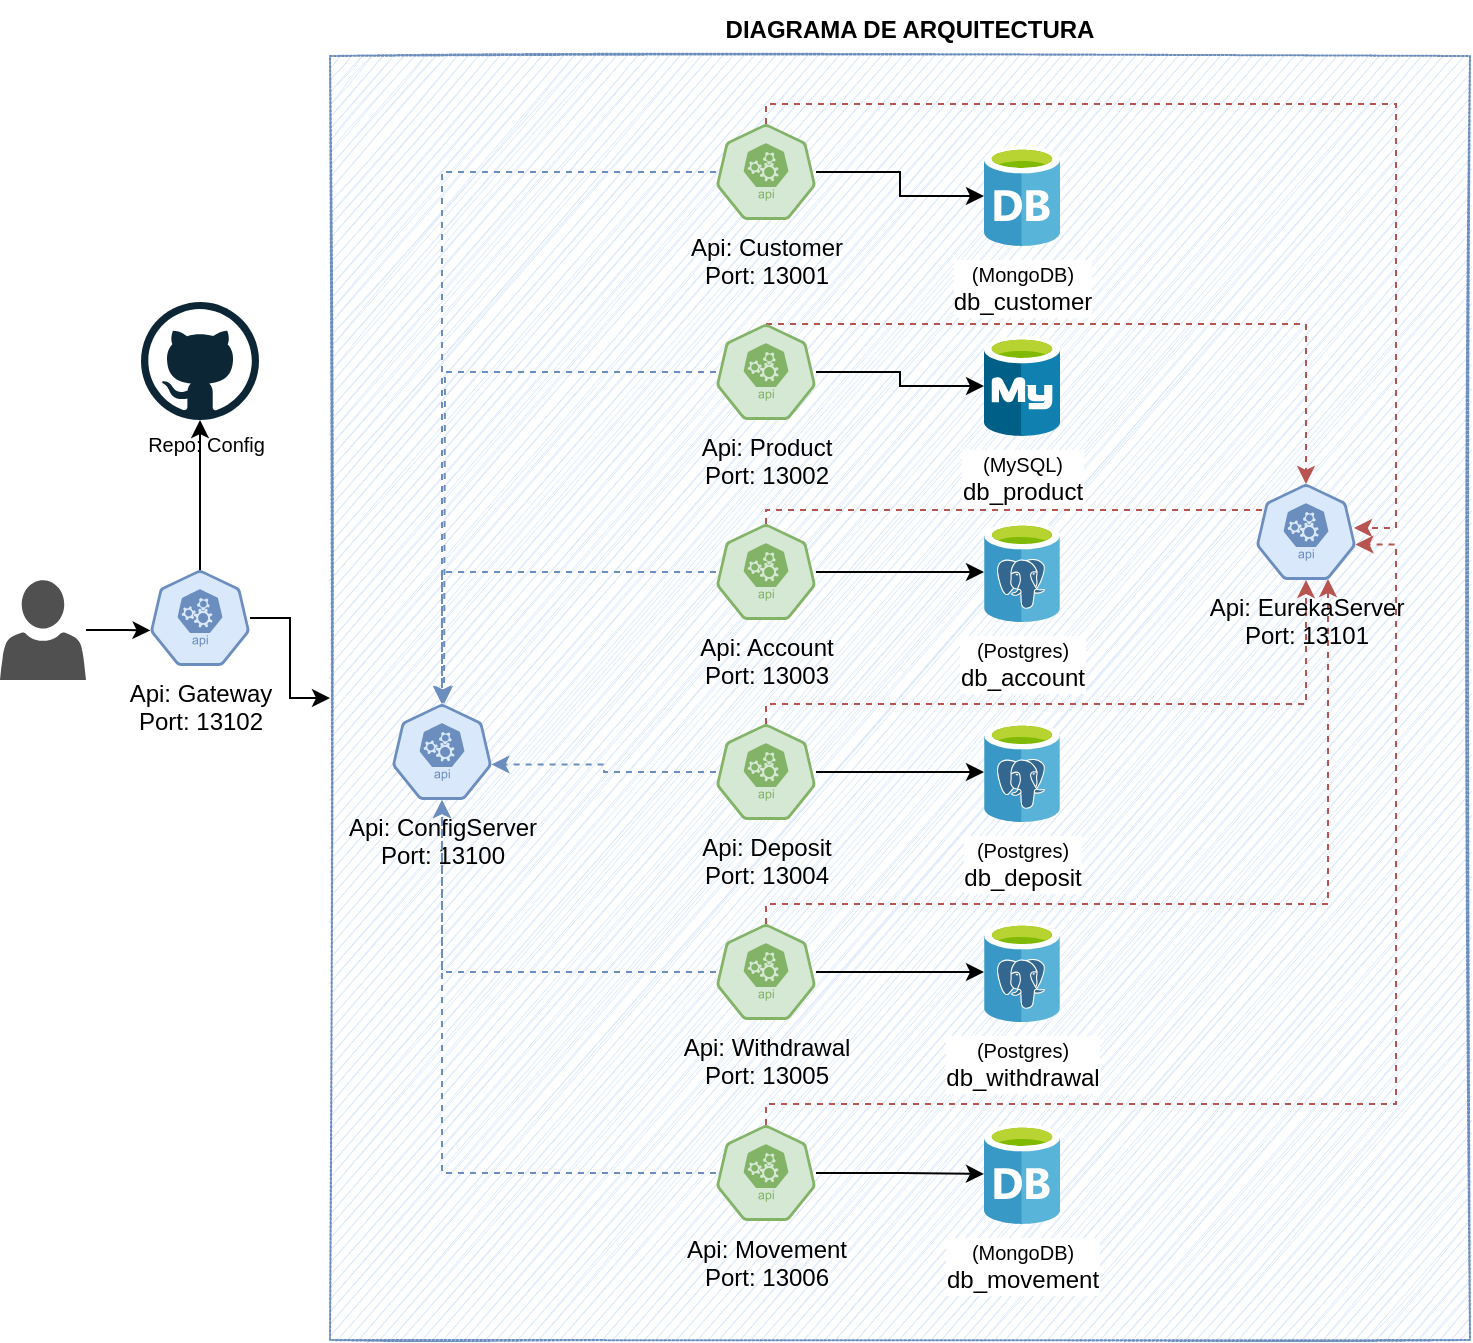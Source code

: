 <mxfile version="20.6.2" type="device"><diagram id="FilgjRU5pokQMf_fvOiR" name="Architecture"><mxGraphModel dx="1102" dy="606" grid="1" gridSize="10" guides="1" tooltips="1" connect="1" arrows="1" fold="1" page="1" pageScale="1" pageWidth="827" pageHeight="1169" math="0" shadow="0"><root><mxCell id="0"/><mxCell id="1" parent="0"/><mxCell id="YTl2XeABEZQBcNz_Bqq2-43" value="" style="rounded=0;whiteSpace=wrap;html=1;fillStyle=auto;gradientDirection=north;sketch=1;glass=0;shadow=0;fillColor=#dae8fc;strokeColor=#6c8ebf;dashed=1;dashPattern=1 1;" vertex="1" parent="1"><mxGeometry x="190" y="38" width="570" height="642" as="geometry"/></mxCell><mxCell id="YTl2XeABEZQBcNz_Bqq2-3" style="edgeStyle=orthogonalEdgeStyle;rounded=0;orthogonalLoop=1;jettySize=auto;html=1;entryX=0.005;entryY=0.63;entryDx=0;entryDy=0;entryPerimeter=0;" edge="1" parent="1" source="YTl2XeABEZQBcNz_Bqq2-1" target="YTl2XeABEZQBcNz_Bqq2-2"><mxGeometry relative="1" as="geometry"/></mxCell><mxCell id="YTl2XeABEZQBcNz_Bqq2-1" value="" style="sketch=0;pointerEvents=1;shadow=0;dashed=0;html=1;strokeColor=none;labelPosition=center;verticalLabelPosition=bottom;verticalAlign=top;align=center;fillColor=#505050;shape=mxgraph.mscae.intune.account_portal" vertex="1" parent="1"><mxGeometry x="25" y="300" width="43" height="50" as="geometry"/></mxCell><mxCell id="YTl2XeABEZQBcNz_Bqq2-44" style="edgeStyle=orthogonalEdgeStyle;rounded=0;orthogonalLoop=1;jettySize=auto;html=1;" edge="1" parent="1" source="YTl2XeABEZQBcNz_Bqq2-2" target="YTl2XeABEZQBcNz_Bqq2-43"><mxGeometry relative="1" as="geometry"/></mxCell><mxCell id="YTl2XeABEZQBcNz_Bqq2-51" style="edgeStyle=orthogonalEdgeStyle;rounded=0;orthogonalLoop=1;jettySize=auto;html=1;fontSize=10;" edge="1" parent="1" source="YTl2XeABEZQBcNz_Bqq2-2" target="YTl2XeABEZQBcNz_Bqq2-50"><mxGeometry relative="1" as="geometry"/></mxCell><mxCell id="YTl2XeABEZQBcNz_Bqq2-2" value="Api: Gateway&lt;br&gt;Port: 13102" style="sketch=0;html=1;dashed=0;whitespace=wrap;fillColor=#dae8fc;strokeColor=#6c8ebf;points=[[0.005,0.63,0],[0.1,0.2,0],[0.9,0.2,0],[0.5,0,0],[0.995,0.63,0],[0.72,0.99,0],[0.5,1,0],[0.28,0.99,0]];verticalLabelPosition=bottom;align=center;verticalAlign=top;shape=mxgraph.kubernetes.icon;prIcon=api" vertex="1" parent="1"><mxGeometry x="100" y="295" width="50" height="48" as="geometry"/></mxCell><mxCell id="YTl2XeABEZQBcNz_Bqq2-4" value="Api: ConfigServer&lt;br&gt;Port: 13100" style="sketch=0;html=1;dashed=0;whitespace=wrap;fillColor=#dae8fc;strokeColor=#6c8ebf;points=[[0.005,0.63,0],[0.1,0.2,0],[0.9,0.2,0],[0.5,0,0],[0.995,0.63,0],[0.72,0.99,0],[0.5,1,0],[0.28,0.99,0]];verticalLabelPosition=bottom;align=center;verticalAlign=top;shape=mxgraph.kubernetes.icon;prIcon=api" vertex="1" parent="1"><mxGeometry x="221" y="362" width="50" height="48" as="geometry"/></mxCell><mxCell id="YTl2XeABEZQBcNz_Bqq2-21" style="edgeStyle=orthogonalEdgeStyle;rounded=0;orthogonalLoop=1;jettySize=auto;html=1;" edge="1" parent="1" source="YTl2XeABEZQBcNz_Bqq2-6" target="YTl2XeABEZQBcNz_Bqq2-16"><mxGeometry relative="1" as="geometry"/></mxCell><mxCell id="YTl2XeABEZQBcNz_Bqq2-27" style="edgeStyle=orthogonalEdgeStyle;rounded=0;orthogonalLoop=1;jettySize=auto;html=1;entryX=0.34;entryY=0.271;entryDx=0;entryDy=0;entryPerimeter=0;exitX=0.5;exitY=0;exitDx=0;exitDy=0;exitPerimeter=0;fillColor=#f8cecc;strokeColor=#b85450;dashed=1;" edge="1" parent="1" source="YTl2XeABEZQBcNz_Bqq2-6" target="YTl2XeABEZQBcNz_Bqq2-12"><mxGeometry relative="1" as="geometry"><Array as="points"><mxPoint x="408" y="265"/></Array></mxGeometry></mxCell><mxCell id="YTl2XeABEZQBcNz_Bqq2-34" style="edgeStyle=orthogonalEdgeStyle;rounded=0;orthogonalLoop=1;jettySize=auto;html=1;entryX=0.5;entryY=0;entryDx=0;entryDy=0;entryPerimeter=0;dashed=1;fillColor=#dae8fc;strokeColor=#6c8ebf;" edge="1" parent="1" source="YTl2XeABEZQBcNz_Bqq2-6" target="YTl2XeABEZQBcNz_Bqq2-4"><mxGeometry relative="1" as="geometry"/></mxCell><mxCell id="YTl2XeABEZQBcNz_Bqq2-6" value="Api: Account&lt;br&gt;Port: 13003" style="sketch=0;html=1;dashed=0;whitespace=wrap;fillColor=#d5e8d4;strokeColor=#82b366;points=[[0.005,0.63,0],[0.1,0.2,0],[0.9,0.2,0],[0.5,0,0],[0.995,0.63,0],[0.72,0.99,0],[0.5,1,0],[0.28,0.99,0]];verticalLabelPosition=bottom;align=center;verticalAlign=top;shape=mxgraph.kubernetes.icon;prIcon=api" vertex="1" parent="1"><mxGeometry x="383" y="272" width="50" height="48" as="geometry"/></mxCell><mxCell id="YTl2XeABEZQBcNz_Bqq2-20" style="edgeStyle=orthogonalEdgeStyle;rounded=0;orthogonalLoop=1;jettySize=auto;html=1;" edge="1" parent="1" source="YTl2XeABEZQBcNz_Bqq2-7" target="YTl2XeABEZQBcNz_Bqq2-15"><mxGeometry relative="1" as="geometry"/></mxCell><mxCell id="YTl2XeABEZQBcNz_Bqq2-26" style="edgeStyle=orthogonalEdgeStyle;rounded=0;orthogonalLoop=1;jettySize=auto;html=1;entryX=0.5;entryY=0;entryDx=0;entryDy=0;entryPerimeter=0;exitX=0.5;exitY=0;exitDx=0;exitDy=0;exitPerimeter=0;fillColor=#f8cecc;strokeColor=#b85450;dashed=1;" edge="1" parent="1" source="YTl2XeABEZQBcNz_Bqq2-7" target="YTl2XeABEZQBcNz_Bqq2-12"><mxGeometry relative="1" as="geometry"><Array as="points"><mxPoint x="678" y="172"/></Array></mxGeometry></mxCell><mxCell id="YTl2XeABEZQBcNz_Bqq2-35" style="edgeStyle=orthogonalEdgeStyle;rounded=0;orthogonalLoop=1;jettySize=auto;html=1;dashed=1;fillColor=#dae8fc;strokeColor=#6c8ebf;" edge="1" parent="1" source="YTl2XeABEZQBcNz_Bqq2-7"><mxGeometry relative="1" as="geometry"><mxPoint x="247" y="362" as="targetPoint"/></mxGeometry></mxCell><mxCell id="YTl2XeABEZQBcNz_Bqq2-7" value="Api: Product&lt;br&gt;Port: 13002" style="sketch=0;html=1;dashed=0;whitespace=wrap;fillColor=#d5e8d4;strokeColor=#82b366;points=[[0.005,0.63,0],[0.1,0.2,0],[0.9,0.2,0],[0.5,0,0],[0.995,0.63,0],[0.72,0.99,0],[0.5,1,0],[0.28,0.99,0]];verticalLabelPosition=bottom;align=center;verticalAlign=top;shape=mxgraph.kubernetes.icon;prIcon=api" vertex="1" parent="1"><mxGeometry x="383" y="172" width="50" height="48" as="geometry"/></mxCell><mxCell id="YTl2XeABEZQBcNz_Bqq2-19" style="edgeStyle=orthogonalEdgeStyle;rounded=0;orthogonalLoop=1;jettySize=auto;html=1;" edge="1" parent="1" source="YTl2XeABEZQBcNz_Bqq2-8" target="YTl2XeABEZQBcNz_Bqq2-13"><mxGeometry relative="1" as="geometry"/></mxCell><mxCell id="YTl2XeABEZQBcNz_Bqq2-25" style="edgeStyle=orthogonalEdgeStyle;rounded=0;orthogonalLoop=1;jettySize=auto;html=1;entryX=0.98;entryY=0.458;entryDx=0;entryDy=0;entryPerimeter=0;exitX=0.5;exitY=0;exitDx=0;exitDy=0;exitPerimeter=0;fillColor=#f8cecc;strokeColor=#b85450;dashed=1;" edge="1" parent="1" source="YTl2XeABEZQBcNz_Bqq2-8" target="YTl2XeABEZQBcNz_Bqq2-12"><mxGeometry relative="1" as="geometry"><Array as="points"><mxPoint x="408" y="62"/><mxPoint x="723" y="62"/><mxPoint x="723" y="274"/></Array></mxGeometry></mxCell><mxCell id="YTl2XeABEZQBcNz_Bqq2-42" style="edgeStyle=orthogonalEdgeStyle;rounded=0;orthogonalLoop=1;jettySize=auto;html=1;entryX=0.5;entryY=0;entryDx=0;entryDy=0;entryPerimeter=0;dashed=1;fillColor=#dae8fc;strokeColor=#6c8ebf;" edge="1" parent="1" source="YTl2XeABEZQBcNz_Bqq2-8" target="YTl2XeABEZQBcNz_Bqq2-4"><mxGeometry relative="1" as="geometry"/></mxCell><mxCell id="YTl2XeABEZQBcNz_Bqq2-8" value="Api: Customer&lt;br&gt;Port: 13001" style="sketch=0;html=1;dashed=0;whitespace=wrap;fillColor=#d5e8d4;strokeColor=#82b366;points=[[0.005,0.63,0],[0.1,0.2,0],[0.9,0.2,0],[0.5,0,0],[0.995,0.63,0],[0.72,0.99,0],[0.5,1,0],[0.28,0.99,0]];verticalLabelPosition=bottom;align=center;verticalAlign=top;shape=mxgraph.kubernetes.icon;prIcon=api" vertex="1" parent="1"><mxGeometry x="383" y="72" width="50" height="48" as="geometry"/></mxCell><mxCell id="YTl2XeABEZQBcNz_Bqq2-22" style="edgeStyle=orthogonalEdgeStyle;rounded=0;orthogonalLoop=1;jettySize=auto;html=1;" edge="1" parent="1" source="YTl2XeABEZQBcNz_Bqq2-9" target="YTl2XeABEZQBcNz_Bqq2-17"><mxGeometry relative="1" as="geometry"/></mxCell><mxCell id="YTl2XeABEZQBcNz_Bqq2-28" style="edgeStyle=orthogonalEdgeStyle;rounded=0;orthogonalLoop=1;jettySize=auto;html=1;fillColor=#f8cecc;strokeColor=#b85450;dashed=1;" edge="1" parent="1" source="YTl2XeABEZQBcNz_Bqq2-9" target="YTl2XeABEZQBcNz_Bqq2-12"><mxGeometry relative="1" as="geometry"><Array as="points"><mxPoint x="408" y="362"/><mxPoint x="678" y="362"/></Array></mxGeometry></mxCell><mxCell id="YTl2XeABEZQBcNz_Bqq2-33" style="edgeStyle=orthogonalEdgeStyle;rounded=0;orthogonalLoop=1;jettySize=auto;html=1;entryX=0.995;entryY=0.63;entryDx=0;entryDy=0;entryPerimeter=0;dashed=1;fillColor=#dae8fc;strokeColor=#6c8ebf;" edge="1" parent="1" source="YTl2XeABEZQBcNz_Bqq2-9" target="YTl2XeABEZQBcNz_Bqq2-4"><mxGeometry relative="1" as="geometry"/></mxCell><mxCell id="YTl2XeABEZQBcNz_Bqq2-9" value="Api: Deposit&lt;br&gt;Port: 13004" style="sketch=0;html=1;dashed=0;whitespace=wrap;fillColor=#d5e8d4;strokeColor=#82b366;points=[[0.005,0.63,0],[0.1,0.2,0],[0.9,0.2,0],[0.5,0,0],[0.995,0.63,0],[0.72,0.99,0],[0.5,1,0],[0.28,0.99,0]];verticalLabelPosition=bottom;align=center;verticalAlign=top;shape=mxgraph.kubernetes.icon;prIcon=api" vertex="1" parent="1"><mxGeometry x="383" y="372" width="50" height="48" as="geometry"/></mxCell><mxCell id="YTl2XeABEZQBcNz_Bqq2-23" style="edgeStyle=orthogonalEdgeStyle;rounded=0;orthogonalLoop=1;jettySize=auto;html=1;" edge="1" parent="1" source="YTl2XeABEZQBcNz_Bqq2-10" target="YTl2XeABEZQBcNz_Bqq2-18"><mxGeometry relative="1" as="geometry"/></mxCell><mxCell id="YTl2XeABEZQBcNz_Bqq2-29" style="edgeStyle=orthogonalEdgeStyle;rounded=0;orthogonalLoop=1;jettySize=auto;html=1;entryX=0.72;entryY=0.99;entryDx=0;entryDy=0;entryPerimeter=0;fillColor=#f8cecc;strokeColor=#b85450;dashed=1;" edge="1" parent="1" source="YTl2XeABEZQBcNz_Bqq2-10" target="YTl2XeABEZQBcNz_Bqq2-12"><mxGeometry relative="1" as="geometry"><Array as="points"><mxPoint x="408" y="462"/><mxPoint x="689" y="462"/></Array></mxGeometry></mxCell><mxCell id="YTl2XeABEZQBcNz_Bqq2-32" style="edgeStyle=orthogonalEdgeStyle;rounded=0;orthogonalLoop=1;jettySize=auto;html=1;dashed=1;fillColor=#dae8fc;strokeColor=#6c8ebf;" edge="1" parent="1" source="YTl2XeABEZQBcNz_Bqq2-10" target="YTl2XeABEZQBcNz_Bqq2-4"><mxGeometry relative="1" as="geometry"/></mxCell><mxCell id="YTl2XeABEZQBcNz_Bqq2-10" value="Api:&amp;nbsp;Withdrawal&lt;br&gt;Port: 13005" style="sketch=0;html=1;dashed=0;whitespace=wrap;fillColor=#d5e8d4;strokeColor=#82b366;points=[[0.005,0.63,0],[0.1,0.2,0],[0.9,0.2,0],[0.5,0,0],[0.995,0.63,0],[0.72,0.99,0],[0.5,1,0],[0.28,0.99,0]];verticalLabelPosition=bottom;align=center;verticalAlign=top;shape=mxgraph.kubernetes.icon;prIcon=api" vertex="1" parent="1"><mxGeometry x="383" y="472" width="50" height="48" as="geometry"/></mxCell><mxCell id="YTl2XeABEZQBcNz_Bqq2-24" style="edgeStyle=orthogonalEdgeStyle;rounded=0;orthogonalLoop=1;jettySize=auto;html=1;" edge="1" parent="1" source="YTl2XeABEZQBcNz_Bqq2-11" target="YTl2XeABEZQBcNz_Bqq2-14"><mxGeometry relative="1" as="geometry"/></mxCell><mxCell id="YTl2XeABEZQBcNz_Bqq2-30" style="edgeStyle=orthogonalEdgeStyle;rounded=0;orthogonalLoop=1;jettySize=auto;html=1;entryX=0.995;entryY=0.63;entryDx=0;entryDy=0;entryPerimeter=0;fillColor=#f8cecc;strokeColor=#b85450;dashed=1;" edge="1" parent="1" source="YTl2XeABEZQBcNz_Bqq2-11" target="YTl2XeABEZQBcNz_Bqq2-12"><mxGeometry relative="1" as="geometry"><Array as="points"><mxPoint x="408" y="562"/><mxPoint x="723" y="562"/><mxPoint x="723" y="282"/></Array></mxGeometry></mxCell><mxCell id="YTl2XeABEZQBcNz_Bqq2-31" style="edgeStyle=orthogonalEdgeStyle;rounded=0;orthogonalLoop=1;jettySize=auto;html=1;dashed=1;fillColor=#dae8fc;strokeColor=#6c8ebf;" edge="1" parent="1" source="YTl2XeABEZQBcNz_Bqq2-11" target="YTl2XeABEZQBcNz_Bqq2-4"><mxGeometry relative="1" as="geometry"/></mxCell><mxCell id="YTl2XeABEZQBcNz_Bqq2-11" value="Api: Movement&lt;br&gt;Port: 13006" style="sketch=0;html=1;dashed=0;whitespace=wrap;fillColor=#d5e8d4;strokeColor=#82b366;points=[[0.005,0.63,0],[0.1,0.2,0],[0.9,0.2,0],[0.5,0,0],[0.995,0.63,0],[0.72,0.99,0],[0.5,1,0],[0.28,0.99,0]];verticalLabelPosition=bottom;align=center;verticalAlign=top;shape=mxgraph.kubernetes.icon;prIcon=api" vertex="1" parent="1"><mxGeometry x="383" y="572.5" width="50" height="48" as="geometry"/></mxCell><mxCell id="YTl2XeABEZQBcNz_Bqq2-12" value="Api: EurekaServer&lt;br&gt;Port: 13101" style="sketch=0;html=1;dashed=0;whitespace=wrap;fillColor=#dae8fc;strokeColor=#6c8ebf;points=[[0.005,0.63,0],[0.1,0.2,0],[0.9,0.2,0],[0.5,0,0],[0.995,0.63,0],[0.72,0.99,0],[0.5,1,0],[0.28,0.99,0]];verticalLabelPosition=bottom;align=center;verticalAlign=top;shape=mxgraph.kubernetes.icon;prIcon=api" vertex="1" parent="1"><mxGeometry x="653" y="252" width="50" height="48" as="geometry"/></mxCell><mxCell id="YTl2XeABEZQBcNz_Bqq2-13" value="&lt;font style=&quot;font-size: 10px;&quot;&gt;(MongoDB)&lt;/font&gt;&lt;br&gt;db_customer" style="sketch=0;aspect=fixed;html=1;points=[];align=center;image;fontSize=12;image=img/lib/mscae/Database_General.svg;" vertex="1" parent="1"><mxGeometry x="517" y="83" width="38" height="50" as="geometry"/></mxCell><mxCell id="YTl2XeABEZQBcNz_Bqq2-14" value="&lt;font style=&quot;font-size: 10px;&quot;&gt;(MongoDB)&lt;/font&gt;&lt;br&gt;db_movement" style="sketch=0;aspect=fixed;html=1;points=[];align=center;image;fontSize=12;image=img/lib/mscae/Database_General.svg;" vertex="1" parent="1"><mxGeometry x="517" y="572" width="38" height="50" as="geometry"/></mxCell><mxCell id="YTl2XeABEZQBcNz_Bqq2-15" value="&lt;font style=&quot;font-size: 10px;&quot;&gt;(MySQL)&lt;/font&gt;&lt;br&gt;db_product" style="sketch=0;aspect=fixed;html=1;points=[];align=center;image;fontSize=12;image=img/lib/mscae/Azure_Database_for_MySQL_servers.svg;" vertex="1" parent="1"><mxGeometry x="517" y="178" width="38" height="50" as="geometry"/></mxCell><mxCell id="YTl2XeABEZQBcNz_Bqq2-16" value="&lt;font style=&quot;font-size: 10px;&quot;&gt;(Postgres)&lt;/font&gt;&lt;br&gt;db_account" style="sketch=0;aspect=fixed;html=1;points=[];align=center;image;fontSize=12;image=img/lib/mscae/Azure_Database_for_PostgreSQL_servers.svg;" vertex="1" parent="1"><mxGeometry x="517" y="271" width="38" height="50" as="geometry"/></mxCell><mxCell id="YTl2XeABEZQBcNz_Bqq2-17" value="&lt;font style=&quot;font-size: 10px;&quot;&gt;(Postgres)&lt;/font&gt;&lt;br&gt;db_deposit" style="sketch=0;aspect=fixed;html=1;points=[];align=center;image;fontSize=12;image=img/lib/mscae/Azure_Database_for_PostgreSQL_servers.svg;" vertex="1" parent="1"><mxGeometry x="517" y="371" width="38" height="50" as="geometry"/></mxCell><mxCell id="YTl2XeABEZQBcNz_Bqq2-18" value="&lt;font style=&quot;font-size: 10px;&quot;&gt;(Postgres)&lt;/font&gt;&lt;br&gt;db_withdrawal" style="sketch=0;aspect=fixed;html=1;points=[];align=center;image;fontSize=12;image=img/lib/mscae/Azure_Database_for_PostgreSQL_servers.svg;" vertex="1" parent="1"><mxGeometry x="517" y="471" width="38" height="50" as="geometry"/></mxCell><mxCell id="YTl2XeABEZQBcNz_Bqq2-45" value="DIAGRAMA DE ARQUITECTURA" style="text;html=1;strokeColor=none;fillColor=none;align=center;verticalAlign=middle;whiteSpace=wrap;rounded=0;shadow=0;glass=0;dashed=1;dashPattern=1 1;sketch=1;fillStyle=auto;fontStyle=1" vertex="1" parent="1"><mxGeometry x="200" y="10" width="560" height="30" as="geometry"/></mxCell><mxCell id="YTl2XeABEZQBcNz_Bqq2-50" value="&amp;nbsp; Repo: Config" style="dashed=0;outlineConnect=0;html=1;align=center;labelPosition=center;verticalLabelPosition=bottom;verticalAlign=top;shape=mxgraph.weblogos.github;rounded=0;shadow=0;glass=0;dashPattern=1 1;sketch=0;fillStyle=auto;strokeColor=#6c8ebf;fontSize=10;fillColor=#dae8fc;gradientDirection=north;" vertex="1" parent="1"><mxGeometry x="95.5" y="161" width="59" height="59" as="geometry"/></mxCell></root></mxGraphModel></diagram></mxfile>